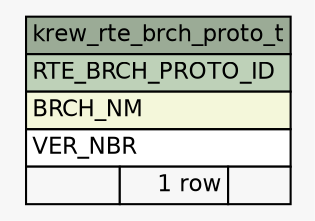 // dot 2.28.0 on Mac OS X 10.7.2
// SchemaSpy rev 590
digraph "krew_rte_brch_proto_t" {
  graph [
    rankdir="RL"
    bgcolor="#f7f7f7"
    nodesep="0.18"
    ranksep="0.46"
    fontname="Helvetica"
    fontsize="11"
  ];
  node [
    fontname="Helvetica"
    fontsize="11"
    shape="plaintext"
  ];
  edge [
    arrowsize="0.8"
  ];
  "krew_rte_brch_proto_t" [
    label=<
    <TABLE BORDER="0" CELLBORDER="1" CELLSPACING="0" BGCOLOR="#ffffff">
      <TR><TD COLSPAN="3" BGCOLOR="#9bab96" ALIGN="CENTER">krew_rte_brch_proto_t</TD></TR>
      <TR><TD PORT="RTE_BRCH_PROTO_ID" COLSPAN="3" BGCOLOR="#bed1b8" ALIGN="LEFT">RTE_BRCH_PROTO_ID</TD></TR>
      <TR><TD PORT="BRCH_NM" COLSPAN="3" BGCOLOR="#f4f7da" ALIGN="LEFT">BRCH_NM</TD></TR>
      <TR><TD PORT="VER_NBR" COLSPAN="3" ALIGN="LEFT">VER_NBR</TD></TR>
      <TR><TD ALIGN="LEFT" BGCOLOR="#f7f7f7">  </TD><TD ALIGN="RIGHT" BGCOLOR="#f7f7f7">1 row</TD><TD ALIGN="RIGHT" BGCOLOR="#f7f7f7">  </TD></TR>
    </TABLE>>
    URL="tables/krew_rte_brch_proto_t.html"
    tooltip="krew_rte_brch_proto_t"
  ];
}
